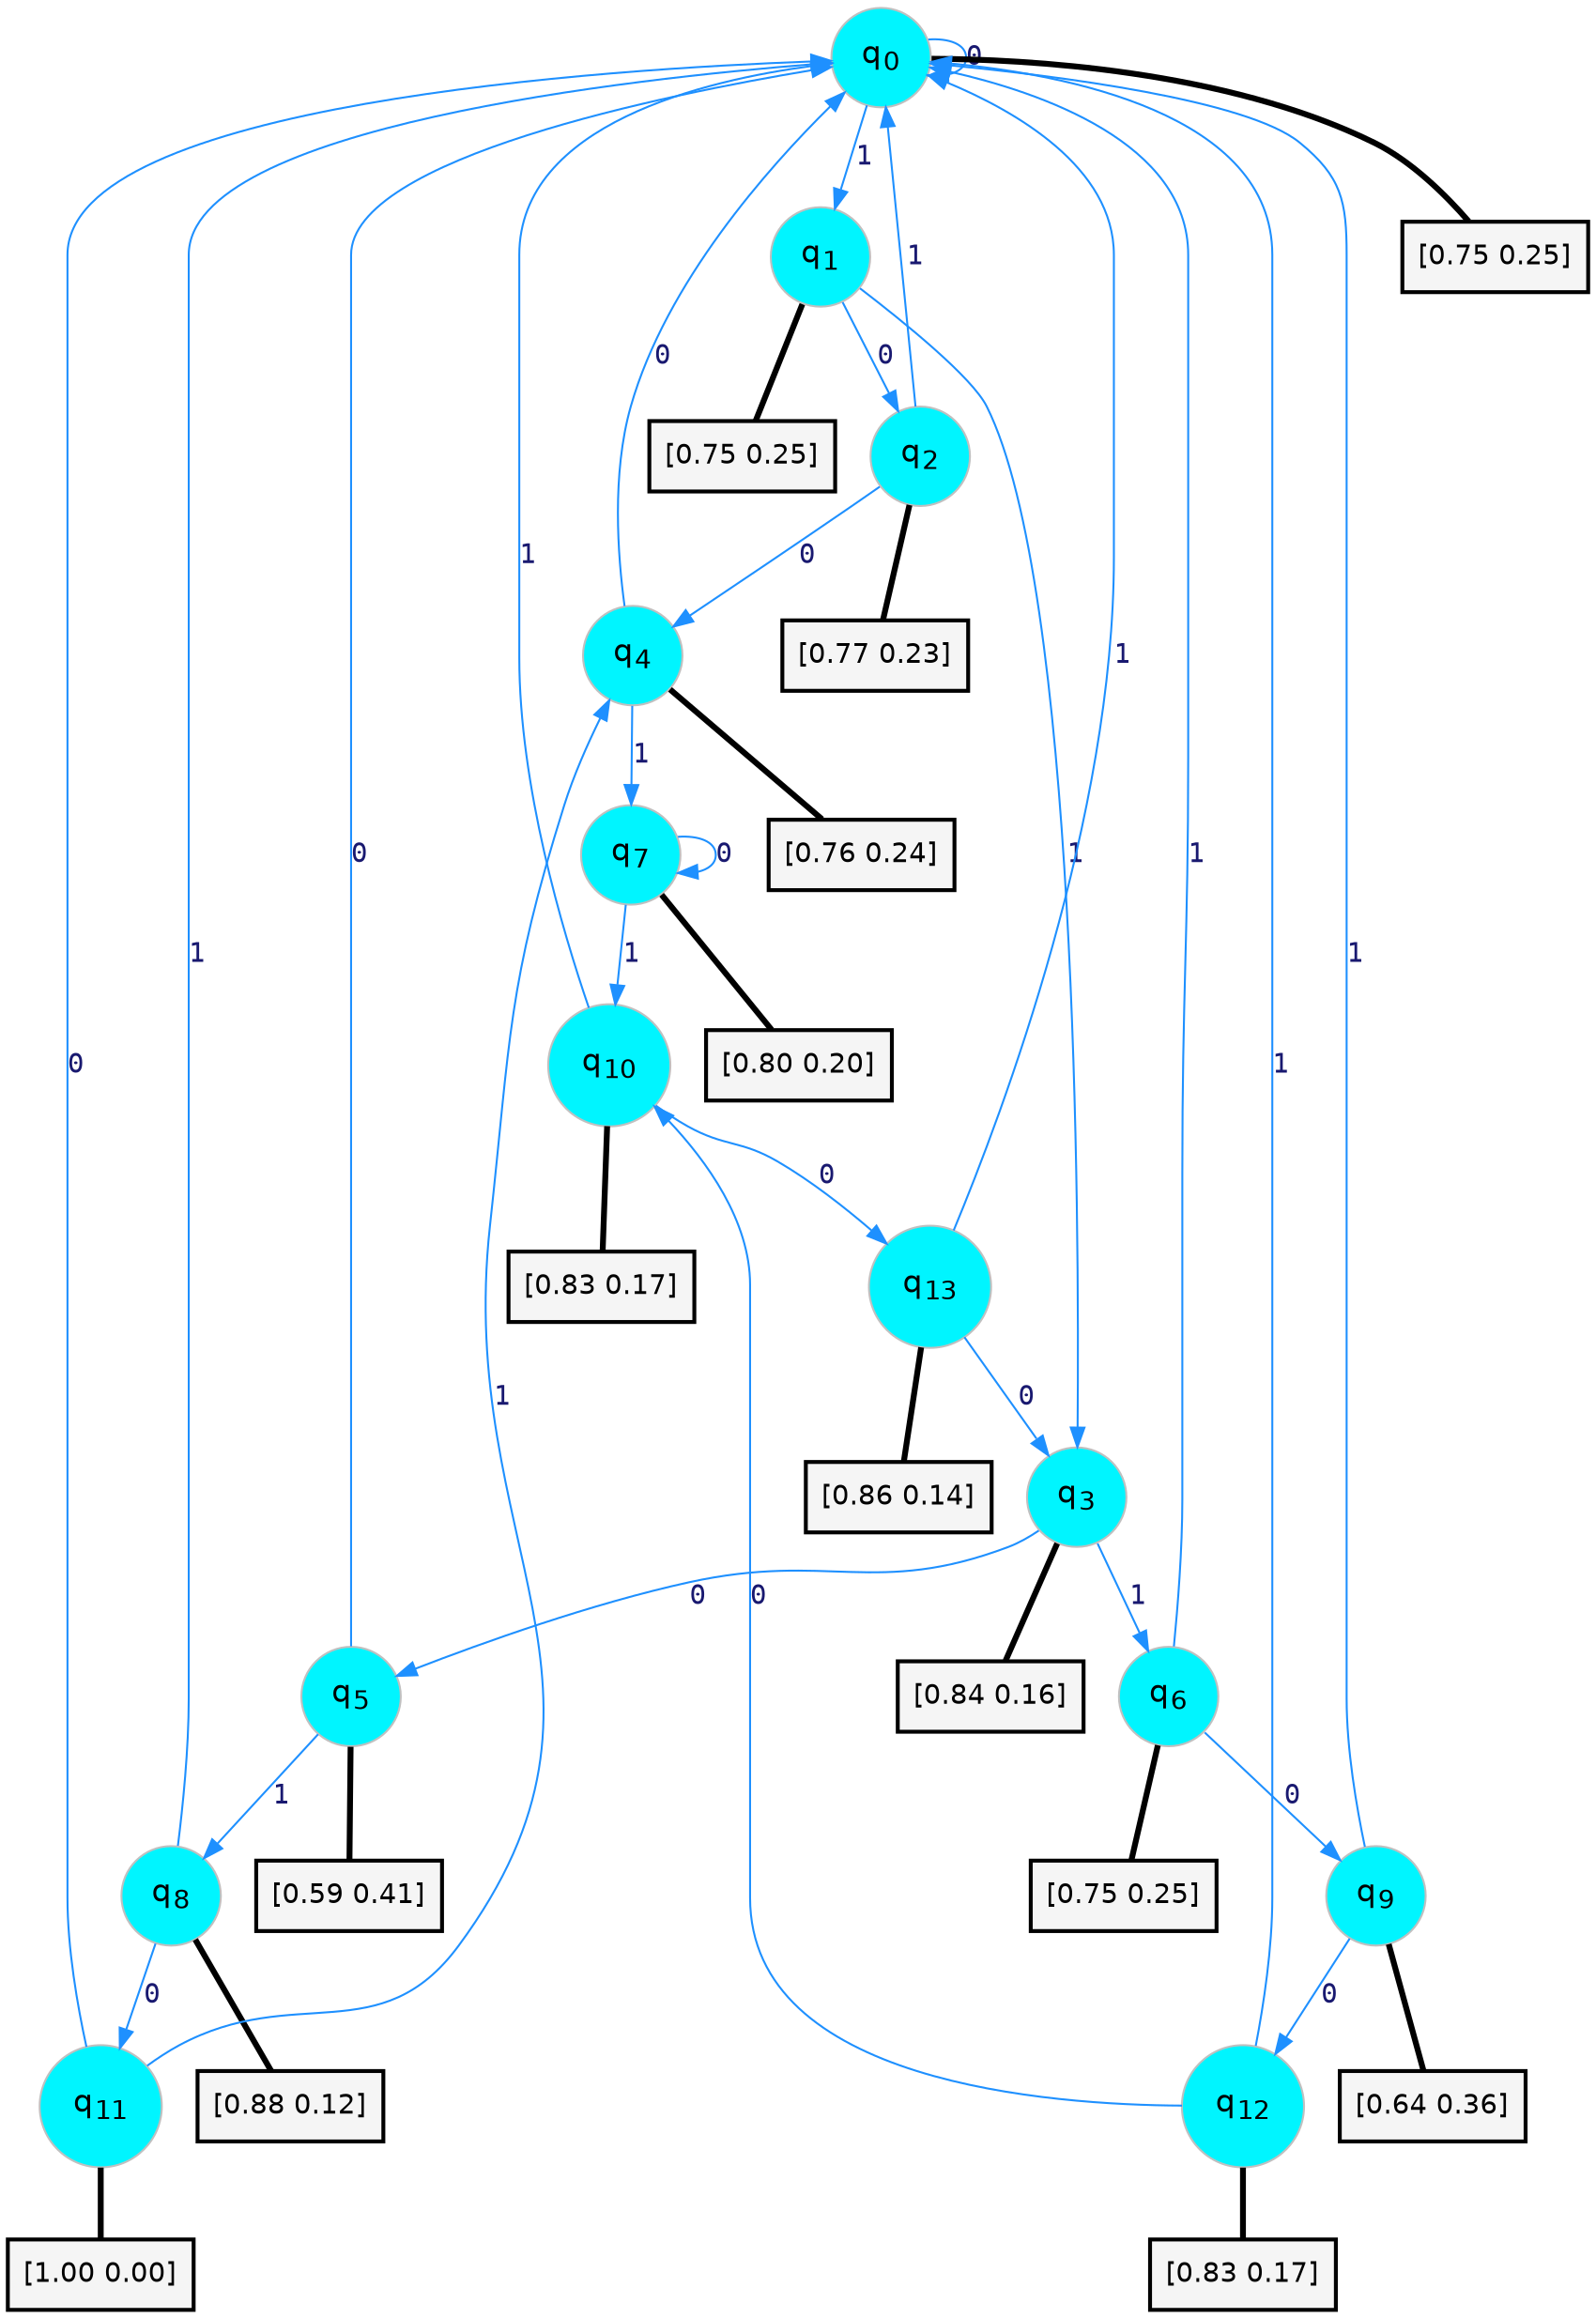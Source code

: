 digraph G {
graph [
bgcolor=transparent, dpi=300, rankdir=TD, size="40,25"];
node [
color=gray, fillcolor=turquoise1, fontcolor=black, fontname=Helvetica, fontsize=16, fontweight=bold, shape=circle, style=filled];
edge [
arrowsize=1, color=dodgerblue1, fontcolor=midnightblue, fontname=courier, fontweight=bold, penwidth=1, style=solid, weight=20];
0[label=<q<SUB>0</SUB>>];
1[label=<q<SUB>1</SUB>>];
2[label=<q<SUB>2</SUB>>];
3[label=<q<SUB>3</SUB>>];
4[label=<q<SUB>4</SUB>>];
5[label=<q<SUB>5</SUB>>];
6[label=<q<SUB>6</SUB>>];
7[label=<q<SUB>7</SUB>>];
8[label=<q<SUB>8</SUB>>];
9[label=<q<SUB>9</SUB>>];
10[label=<q<SUB>10</SUB>>];
11[label=<q<SUB>11</SUB>>];
12[label=<q<SUB>12</SUB>>];
13[label=<q<SUB>13</SUB>>];
14[label="[0.75 0.25]", shape=box,fontcolor=black, fontname=Helvetica, fontsize=14, penwidth=2, fillcolor=whitesmoke,color=black];
15[label="[0.75 0.25]", shape=box,fontcolor=black, fontname=Helvetica, fontsize=14, penwidth=2, fillcolor=whitesmoke,color=black];
16[label="[0.77 0.23]", shape=box,fontcolor=black, fontname=Helvetica, fontsize=14, penwidth=2, fillcolor=whitesmoke,color=black];
17[label="[0.84 0.16]", shape=box,fontcolor=black, fontname=Helvetica, fontsize=14, penwidth=2, fillcolor=whitesmoke,color=black];
18[label="[0.76 0.24]", shape=box,fontcolor=black, fontname=Helvetica, fontsize=14, penwidth=2, fillcolor=whitesmoke,color=black];
19[label="[0.59 0.41]", shape=box,fontcolor=black, fontname=Helvetica, fontsize=14, penwidth=2, fillcolor=whitesmoke,color=black];
20[label="[0.75 0.25]", shape=box,fontcolor=black, fontname=Helvetica, fontsize=14, penwidth=2, fillcolor=whitesmoke,color=black];
21[label="[0.80 0.20]", shape=box,fontcolor=black, fontname=Helvetica, fontsize=14, penwidth=2, fillcolor=whitesmoke,color=black];
22[label="[0.88 0.12]", shape=box,fontcolor=black, fontname=Helvetica, fontsize=14, penwidth=2, fillcolor=whitesmoke,color=black];
23[label="[0.64 0.36]", shape=box,fontcolor=black, fontname=Helvetica, fontsize=14, penwidth=2, fillcolor=whitesmoke,color=black];
24[label="[0.83 0.17]", shape=box,fontcolor=black, fontname=Helvetica, fontsize=14, penwidth=2, fillcolor=whitesmoke,color=black];
25[label="[1.00 0.00]", shape=box,fontcolor=black, fontname=Helvetica, fontsize=14, penwidth=2, fillcolor=whitesmoke,color=black];
26[label="[0.83 0.17]", shape=box,fontcolor=black, fontname=Helvetica, fontsize=14, penwidth=2, fillcolor=whitesmoke,color=black];
27[label="[0.86 0.14]", shape=box,fontcolor=black, fontname=Helvetica, fontsize=14, penwidth=2, fillcolor=whitesmoke,color=black];
0->0 [label=0];
0->1 [label=1];
0->14 [arrowhead=none, penwidth=3,color=black];
1->2 [label=0];
1->3 [label=1];
1->15 [arrowhead=none, penwidth=3,color=black];
2->4 [label=0];
2->0 [label=1];
2->16 [arrowhead=none, penwidth=3,color=black];
3->5 [label=0];
3->6 [label=1];
3->17 [arrowhead=none, penwidth=3,color=black];
4->0 [label=0];
4->7 [label=1];
4->18 [arrowhead=none, penwidth=3,color=black];
5->0 [label=0];
5->8 [label=1];
5->19 [arrowhead=none, penwidth=3,color=black];
6->9 [label=0];
6->0 [label=1];
6->20 [arrowhead=none, penwidth=3,color=black];
7->7 [label=0];
7->10 [label=1];
7->21 [arrowhead=none, penwidth=3,color=black];
8->11 [label=0];
8->0 [label=1];
8->22 [arrowhead=none, penwidth=3,color=black];
9->12 [label=0];
9->0 [label=1];
9->23 [arrowhead=none, penwidth=3,color=black];
10->13 [label=0];
10->0 [label=1];
10->24 [arrowhead=none, penwidth=3,color=black];
11->0 [label=0];
11->4 [label=1];
11->25 [arrowhead=none, penwidth=3,color=black];
12->10 [label=0];
12->0 [label=1];
12->26 [arrowhead=none, penwidth=3,color=black];
13->3 [label=0];
13->0 [label=1];
13->27 [arrowhead=none, penwidth=3,color=black];
}
